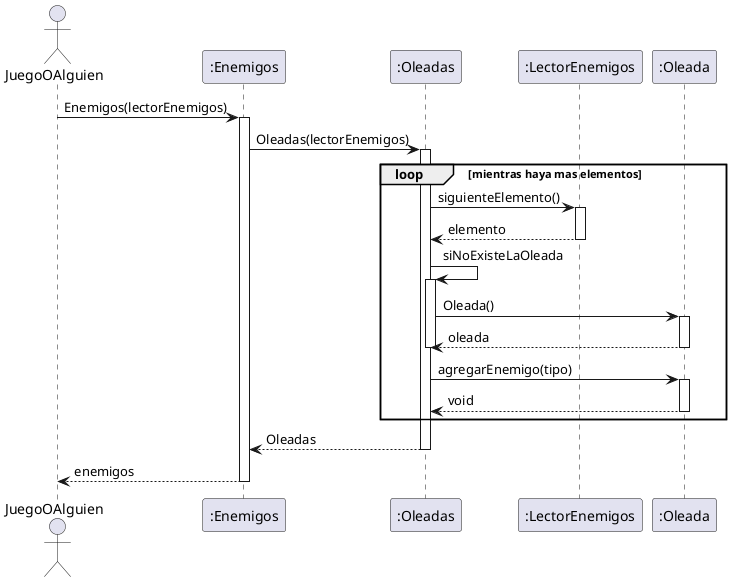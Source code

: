 @startuml

Actor JuegoOAlguien as sis

participant ":Enemigos" as enemies
participant ":Oleadas" as oleadas
participant ":LectorEnemigos" as lector
participant ":Oleada" as oleada





sis->enemies: Enemigos(lectorEnemigos)
activate enemies
enemies->oleadas: Oleadas(lectorEnemigos)
activate oleadas

loop mientras haya mas elementos
oleadas ->lector : siguienteElemento()
activate lector
lector --> oleadas: elemento
deactivate lector

oleadas->oleadas: siNoExisteLaOleada
activate oleadas
oleadas->oleada: Oleada()
activate oleada
oleada-->oleadas:oleada
deactivate oleada
deactivate oleadas

oleadas-> oleada: agregarEnemigo(tipo)
activate oleada
oleada-->oleadas: void
deactivate oleada

end



oleadas--> enemies: Oleadas
deactivate oleadas



enemies-->sis: enemigos 
deactivate enemies





@enduml